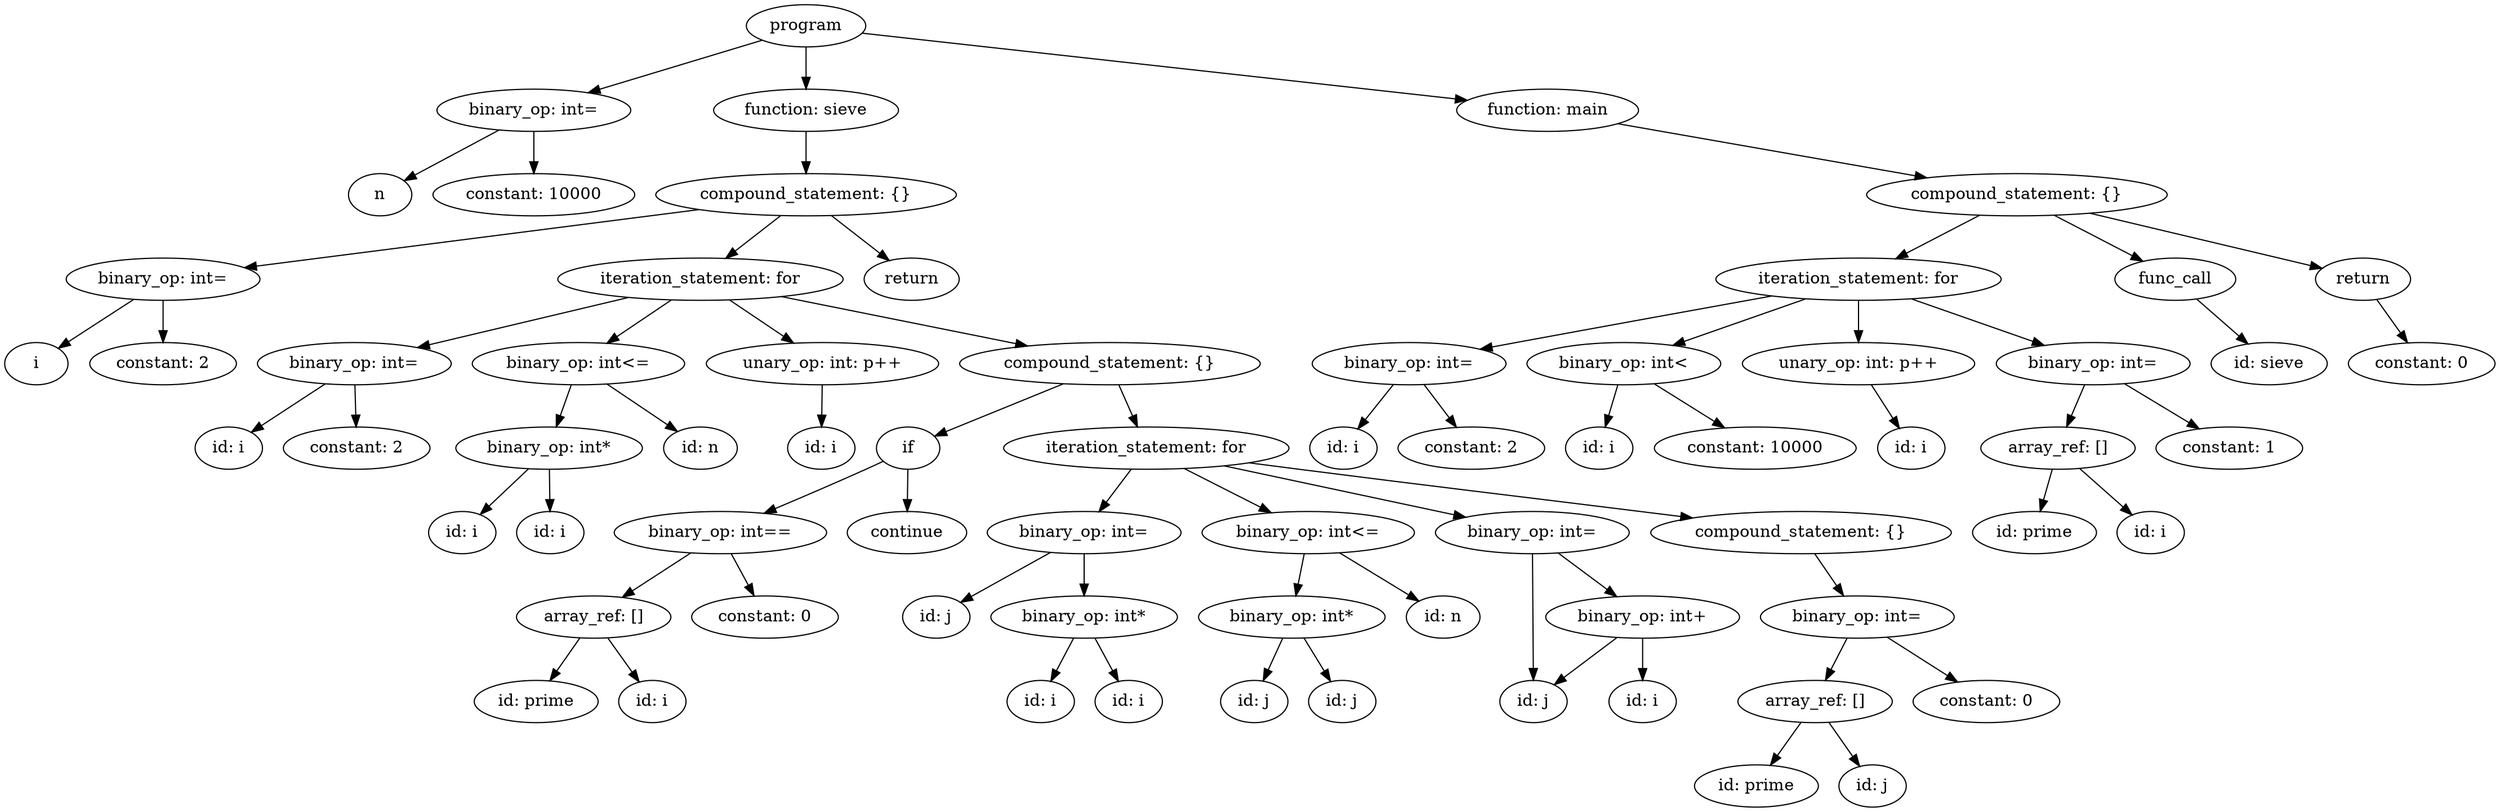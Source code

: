 strict digraph "" {
	graph [bb="0,0,2122.5,684"];
	node [label="\N"];
	88	[height=0.5,
		label=program,
		pos="683,666",
		width=1.4082];
	7	[height=0.5,
		label="binary_op: int=",
		pos="451,594",
		width=2.2929];
	88 -> 7	[pos="e,497.38,608.99 645.73,653.75 608.29,642.46 550.15,624.92 507.14,611.94"];
	61	[height=0.5,
		label="function: sieve",
		pos="683,594",
		width=2.1845];
	88 -> 61	[pos="e,683,612.1 683,647.7 683,639.98 683,630.71 683,622.11"];
	87	[height=0.5,
		label="function: main",
		pos="1315,594",
		width=2.1528];
	88 -> 87	[pos="e,1246.4,602.59 730.76,659.71 838.94,647.73 1103.6,618.42 1236.3,603.71"];
	5	[height=0.5,
		label=n,
		pos="320,522",
		width=0.75];
	7 -> 5	[pos="e,340.64,534.03 421.27,577.12 399.84,565.66 371.02,550.27 349.61,538.82"];
	6	[height=0.5,
		label="constant: 10000",
		pos="451,522",
		width=2.3889];
	7 -> 6	[pos="e,451,540.1 451,575.7 451,567.98 451,558.71 451,550.11"];
	60	[height=0.5,
		label="compound_statement: {}",
		pos="683,522",
		width=3.5566];
	61 -> 60	[pos="e,683,540.1 683,575.7 683,567.98 683,558.71 683,550.11"];
	86	[height=0.5,
		label="compound_statement: {}",
		pos="1715,522",
		width=3.5566];
	87 -> 86	[pos="e,1638.2,536.43 1374.9,582.52 1442,570.77 1551.6,551.6 1628.1,538.2"];
	15	[height=0.5,
		label="binary_op: int=",
		pos="135,450",
		width=2.2929];
	60 -> 15	[pos="e,204.48,459.88 591.59,509.32 486.19,495.86 314.64,473.95 214.54,461.16"];
	58	[height=0.5,
		label="iteration_statement: for",
		pos="593,450",
		width=3.3761];
	60 -> 58	[pos="e,614.59,467.79 661.21,504.05 649.61,495.03 635.16,483.79 622.56,473.99"];
	59	[height=0.5,
		label=return,
		pos="773,450",
		width=1.125];
	60 -> 59	[pos="e,753.86,465.89 704.79,504.05 717.08,494.5 732.55,482.46 745.65,472.27"];
	81	[height=0.5,
		label="iteration_statement: for",
		pos="1580,450",
		width=3.3761];
	86 -> 81	[pos="e,1611.8,467.47 1683,504.41 1664.3,494.73 1640.6,482.43 1620.6,472.08"];
	83	[height=0.5,
		label=func_call,
		pos="1850,450",
		width=1.4306];
	86 -> 83	[pos="e,1822.3,465.34 1747,504.41 1766.9,494.1 1792.5,480.82 1813.2,470.08"];
	85	[height=0.5,
		label=return,
		pos="2010,450",
		width=1.125];
	86 -> 85	[pos="e,1975.1,459.28 1777.2,506.24 1833.5,492.88 1915.1,473.53 1965.2,461.63"];
	13	[height=0.5,
		label=i,
		pos="27,378",
		width=0.75];
	15 -> 13	[pos="e,45.843,391.21 109.95,432.76 93.289,421.97 71.406,407.78 54.3,396.69"];
	14	[height=0.5,
		label="constant: 2",
		pos="135,378",
		width=1.7361];
	15 -> 14	[pos="e,135,396.1 135,431.7 135,423.98 135,414.71 135,406.11"];
	18	[height=0.5,
		label="binary_op: int=",
		pos="298,378",
		width=2.2929];
	58 -> 18	[pos="e,351.97,391.81 531.52,434.41 481.81,422.62 412.07,406.07 361.76,394.13"];
	23	[height=0.5,
		label="binary_op: int<=",
		pos="489,378",
		width=2.5139];
	58 -> 23	[pos="e,513.35,395.39 568.09,432.23 554.22,422.9 536.8,411.17 521.83,401.1"];
	25	[height=0.5,
		label="unary_op: int: p++",
		pos="697,378",
		width=2.75];
	58 -> 25	[pos="e,672.29,395.63 617.91,432.23 631.67,422.97 648.95,411.34 663.84,401.32"];
	57	[height=0.5,
		label="compound_statement: {}",
		pos="942,378",
		width=3.5566];
	58 -> 57	[pos="e,871.7,393.1 661.95,435.17 719.44,423.64 801.41,407.2 861.82,395.08"];
	70	[height=0.5,
		label="binary_op: int=",
		pos="1197,378",
		width=2.2929];
	81 -> 70	[pos="e,1257.7,390.38 1505.9,435.65 1446.8,425 1362.1,409.65 1288,396 1281.4,394.79 1274.6,393.52 1267.7,392.25"];
	73	[height=0.5,
		label="binary_op: int<",
		pos="1380,378",
		width=2.2929];
	81 -> 73	[pos="e,1421.8,393.63 1534.6,433.12 1503.9,422.37 1463.3,408.15 1431.4,396.99"];
	75	[height=0.5,
		label="unary_op: int: p++",
		pos="1580,378",
		width=2.75];
	81 -> 75	[pos="e,1580,396.1 1580,431.7 1580,423.98 1580,414.71 1580,406.11"];
	80	[height=0.5,
		label="binary_op: int=",
		pos="1780,378",
		width=2.2929];
	81 -> 80	[pos="e,1738.2,393.63 1625.4,433.12 1656.1,422.37 1696.7,408.15 1728.6,396.99"];
	82	[height=0.5,
		label="id: sieve",
		pos="1930,378",
		width=1.375];
	83 -> 82	[pos="e,1911.9,394.82 1868.2,433.12 1878.8,423.81 1892.4,411.9 1904.1,401.62"];
	84	[height=0.5,
		label="constant: 0",
		pos="2060,378",
		width=1.7361];
	85 -> 84	[pos="e,2047.9,395.96 2021.8,432.41 2027.9,423.99 2035.3,413.58 2042,404.2"];
	16	[height=0.5,
		label="id: i",
		pos="191,306",
		width=0.79437];
	18 -> 16	[pos="e,210.35,319.66 273.18,360.76 257.04,350.2 235.94,336.4 219.16,325.42"];
	17	[height=0.5,
		label="constant: 2",
		pos="300,306",
		width=1.7361];
	18 -> 17	[pos="e,299.51,324.1 298.49,359.7 298.71,351.98 298.98,342.71 299.23,334.11"];
	21	[height=0.5,
		label="binary_op: int*",
		pos="464,306",
		width=2.2083];
	23 -> 21	[pos="e,470.11,324.1 482.82,359.7 480,351.81 476.61,342.3 473.48,333.55"];
	22	[height=0.5,
		label="id: n",
		pos="593,306",
		width=0.86659];
	23 -> 22	[pos="e,573.29,320.26 513.38,360.59 528.78,350.22 548.73,336.79 564.81,325.97"];
	24	[height=0.5,
		label="id: i",
		pos="696,306",
		width=0.79437];
	25 -> 24	[pos="e,696.24,324.1 696.75,359.7 696.64,351.98 696.51,342.71 696.39,334.11"];
	32	[height=0.5,
		label=if,
		pos="770,306",
		width=0.75];
	57 -> 32	[pos="e,792.8,316.28 902.11,360.76 871.75,348.41 830.5,331.62 802.22,320.11"];
	56	[height=0.5,
		label="iteration_statement: for",
		pos="973,306",
		width=3.3761];
	57 -> 56	[pos="e,965.43,324.1 949.66,359.7 953.19,351.73 957.46,342.1 961.37,333.26"];
	68	[height=0.5,
		label="id: i",
		pos="1141,306",
		width=0.79437];
	70 -> 68	[pos="e,1153.3,322.36 1183.4,360.05 1176.3,351.17 1167.5,340.14 1159.8,330.45"];
	69	[height=0.5,
		label="constant: 2",
		pos="1250,306",
		width=1.7361];
	70 -> 69	[pos="e,1237.3,323.79 1209.8,360.05 1216.2,351.63 1224,341.28 1231.1,331.97"];
	71	[height=0.5,
		label="id: i",
		pos="1359,306",
		width=0.79437];
	73 -> 71	[pos="e,1364.1,324.1 1374.8,359.7 1372.5,351.9 1369.7,342.51 1367,333.83"];
	72	[height=0.5,
		label="constant: 10000",
		pos="1492,306",
		width=2.3889];
	73 -> 72	[pos="e,1465.8,323.39 1406,360.76 1421.1,351.29 1440.5,339.21 1457,328.91"];
	74	[height=0.5,
		label="id: i",
		pos="1625,306",
		width=0.79437];
	75 -> 74	[pos="e,1614.8,322.83 1590.9,360.05 1596.4,351.47 1603.2,340.89 1609.3,331.44"];
	78	[height=0.5,
		label="array_ref: []",
		pos="1750,306",
		width=1.8234];
	80 -> 78	[pos="e,1757.4,324.28 1772.7,360.05 1769.3,352.09 1765.2,342.41 1761.4,333.51"];
	79	[height=0.5,
		label="constant: 1",
		pos="1896,306",
		width=1.7361];
	80 -> 79	[pos="e,1870.3,322.5 1806.6,360.94 1822.9,351.11 1843.9,338.43 1861.5,327.83"];
	19	[height=0.5,
		label="id: i",
		pos="390,234",
		width=0.79437];
	21 -> 19	[pos="e,405.4,249.57 446.46,288.41 436.42,278.91 423.7,266.88 412.88,256.65"];
	20	[height=0.5,
		label="id: i",
		pos="465,234",
		width=0.79437];
	21 -> 20	[pos="e,464.76,252.1 464.25,287.7 464.36,279.98 464.49,270.71 464.61,262.11"];
	30	[height=0.5,
		label="binary_op: int==",
		pos="610,234",
		width=2.5139];
	32 -> 30	[pos="e,647.33,250.53 748.74,294.8 743.91,292.53 738.79,290.15 734,288 708.57,276.57 679.97,264.3 656.64,254.45"];
	31	[height=0.5,
		label=continue,
		pos="769,234",
		width=1.4082];
	32 -> 31	[pos="e,769.24,252.1 769.75,287.7 769.64,279.98 769.51,270.71 769.39,262.11"];
	40	[height=0.5,
		label="binary_op: int=",
		pos="920,234",
		width=2.2929];
	56 -> 40	[pos="e,932.71,251.79 960.17,288.05 953.79,279.63 945.95,269.28 938.9,259.97"];
	45	[height=0.5,
		label="binary_op: int<=",
		pos="1111,234",
		width=2.5139];
	56 -> 45	[pos="e,1079.3,251.07 1005.4,288.59 1024.7,278.78 1049.5,266.22 1070.1,255.73"];
	49	[height=0.5,
		label="binary_op: int=",
		pos="1302,234",
		width=2.2929];
	56 -> 49	[pos="e,1245.1,247.1 1039.6,290.83 1096.5,278.72 1178.1,261.36 1235.1,249.23"];
	55	[height=0.5,
		label="compound_statement: {}",
		pos="1531,234",
		width=3.5566];
	56 -> 55	[pos="e,1438.5,246.48 1060.4,293.49 1074.6,291.64 1089.2,289.75 1103,288 1232.3,271.55 1264.7,268.02 1394,252 1405.1,250.62 1416.8,249.18 \
1428.4,247.74"];
	76	[height=0.5,
		label="id: prime",
		pos="1730,234",
		width=1.4624];
	78 -> 76	[pos="e,1734.9,252.1 1745.1,287.7 1742.8,279.9 1740.1,270.51 1737.7,261.83"];
	77	[height=0.5,
		label="id: i",
		pos="1829,234",
		width=0.79437];
	78 -> 77	[pos="e,1813.1,249.11 1768.7,288.41 1779.7,278.69 1793.7,266.31 1805.4,255.93"];
	28	[height=0.5,
		label="array_ref: []",
		pos="502,162",
		width=1.8234];
	30 -> 28	[pos="e,526.42,178.83 584.68,216.59 569.84,206.97 550.94,194.72 534.96,184.36"];
	29	[height=0.5,
		label="constant: 0",
		pos="648,162",
		width=1.7361];
	30 -> 29	[pos="e,638.62,180.28 619.2,216.05 623.57,208.01 628.89,198.2 633.76,189.23"];
	36	[height=0.5,
		label="id: j",
		pos="794,162",
		width=0.79437];
	40 -> 36	[pos="e,814.91,174.62 891.09,216.94 870.93,205.74 844.1,190.83 823.76,179.53"];
	39	[height=0.5,
		label="binary_op: int*",
		pos="920,162",
		width=2.2083];
	40 -> 39	[pos="e,920,180.1 920,215.7 920,207.98 920,198.71 920,190.11"];
	43	[height=0.5,
		label="binary_op: int*",
		pos="1097,162",
		width=2.2083];
	45 -> 43	[pos="e,1100.4,180.1 1107.5,215.7 1106,207.98 1104.1,198.71 1102.4,190.11"];
	44	[height=0.5,
		label="id: n",
		pos="1226,162",
		width=0.86659];
	45 -> 44	[pos="e,1205.2,175.66 1137.7,216.76 1155.2,206.1 1178.1,192.14 1196.2,181.12"];
	46	[height=0.5,
		label="id: j",
		pos="1303,90",
		width=0.79437];
	49 -> 46	[pos="e,1302.9,108.19 1302.1,215.87 1302.3,191.67 1302.6,147.21 1302.8,118.39"];
	48	[height=0.5,
		label="binary_op: int+",
		pos="1396,162",
		width=2.2929];
	49 -> 48	[pos="e,1373.9,179.47 1324.3,216.41 1336.7,207.17 1352.3,195.54 1365.8,185.49"];
	54	[height=0.5,
		label="binary_op: int=",
		pos="1579,162",
		width=2.2929];
	55 -> 54	[pos="e,1567.2,180.28 1542.6,216.05 1548.3,207.84 1555.1,197.79 1561.4,188.66"];
	26	[height=0.5,
		label="id: prime",
		pos="453,90",
		width=1.4624];
	28 -> 26	[pos="e,464.75,107.79 490.14,144.05 484.3,135.71 477.14,125.49 470.68,116.25"];
	27	[height=0.5,
		label="id: i",
		pos="552,90",
		width=0.79437];
	28 -> 27	[pos="e,540.69,106.83 514.1,144.05 520.3,135.38 527.95,124.67 534.75,115.15"];
	37	[height=0.5,
		label="id: i",
		pos="883,90",
		width=0.79437];
	39 -> 37	[pos="e,891.62,107.31 911.04,144.05 906.66,135.77 901.3,125.62 896.44,116.42"];
	38	[height=0.5,
		label="id: i",
		pos="958,90",
		width=0.79437];
	39 -> 38	[pos="e,949.15,107.31 929.2,144.05 933.75,135.68 939.32,125.4 944.36,116.13"];
	41	[height=0.5,
		label="id: j",
		pos="1065,90",
		width=0.79437];
	43 -> 41	[pos="e,1072.7,107.79 1089.3,144.05 1085.6,135.97 1081.1,126.12 1076.9,117.11"];
	42	[height=0.5,
		label="id: j",
		pos="1140,90",
		width=0.79437];
	43 -> 42	[pos="e,1130,107.31 1107.4,144.05 1112.6,135.59 1119,125.19 1124.7,115.84"];
	48 -> 46	[pos="e,1320.8,104.42 1374,144.41 1360.5,134.3 1343.3,121.32 1329.2,110.69"];
	47	[height=0.5,
		label="id: i",
		pos="1396,90",
		width=0.79437];
	48 -> 47	[pos="e,1396,108.1 1396,143.7 1396,135.98 1396,126.71 1396,118.11"];
	52	[height=0.5,
		label="array_ref: []",
		pos="1543,90",
		width=1.8234];
	54 -> 52	[pos="e,1551.9,108.28 1570.3,144.05 1566.1,136.01 1561.1,126.2 1556.5,117.23"];
	53	[height=0.5,
		label="constant: 0",
		pos="1689,90",
		width=1.7361];
	54 -> 53	[pos="e,1664.4,106.67 1604.5,144.76 1619.7,135.09 1639.2,122.69 1655.6,112.24"];
	50	[height=0.5,
		label="id: prime",
		pos="1493,18",
		width=1.4624];
	52 -> 50	[pos="e,1505,35.789 1530.9,72.055 1524.9,63.629 1517.5,53.28 1510.8,43.966"];
	51	[height=0.5,
		label="id: j",
		pos="1592,18",
		width=0.79437];
	52 -> 51	[pos="e,1580.9,34.829 1554.9,72.055 1560.9,63.381 1568.4,52.669 1575.1,43.147"];
}
